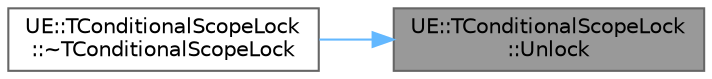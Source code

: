 digraph "UE::TConditionalScopeLock::Unlock"
{
 // INTERACTIVE_SVG=YES
 // LATEX_PDF_SIZE
  bgcolor="transparent";
  edge [fontname=Helvetica,fontsize=10,labelfontname=Helvetica,labelfontsize=10];
  node [fontname=Helvetica,fontsize=10,shape=box,height=0.2,width=0.4];
  rankdir="RL";
  Node1 [id="Node000001",label="UE::TConditionalScopeLock\l::Unlock",height=0.2,width=0.4,color="gray40", fillcolor="grey60", style="filled", fontcolor="black",tooltip=" "];
  Node1 -> Node2 [id="edge1_Node000001_Node000002",dir="back",color="steelblue1",style="solid",tooltip=" "];
  Node2 [id="Node000002",label="UE::TConditionalScopeLock\l::~TConditionalScopeLock",height=0.2,width=0.4,color="grey40", fillcolor="white", style="filled",URL="$db/d99/classUE_1_1TConditionalScopeLock.html#a768c899dc5a1d1fb46d905d64f977c6b",tooltip=" "];
}
